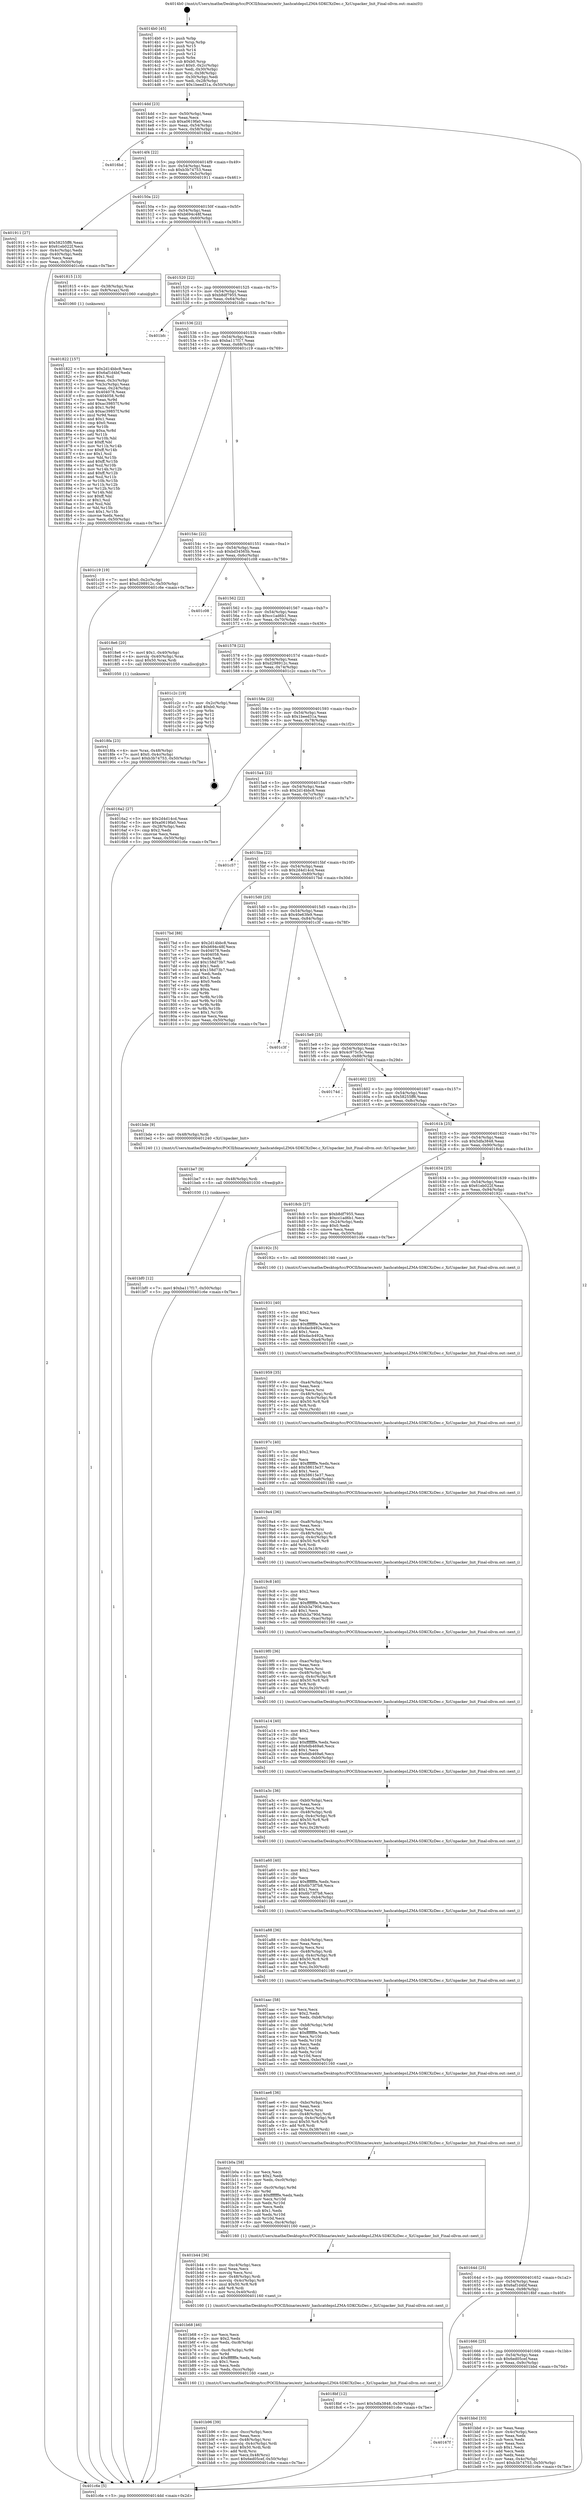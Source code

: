 digraph "0x4014b0" {
  label = "0x4014b0 (/mnt/c/Users/mathe/Desktop/tcc/POCII/binaries/extr_hashcatdepsLZMA-SDKCXzDec.c_XzUnpacker_Init_Final-ollvm.out::main(0))"
  labelloc = "t"
  node[shape=record]

  Entry [label="",width=0.3,height=0.3,shape=circle,fillcolor=black,style=filled]
  "0x4014dd" [label="{
     0x4014dd [23]\l
     | [instrs]\l
     &nbsp;&nbsp;0x4014dd \<+3\>: mov -0x50(%rbp),%eax\l
     &nbsp;&nbsp;0x4014e0 \<+2\>: mov %eax,%ecx\l
     &nbsp;&nbsp;0x4014e2 \<+6\>: sub $0xa0619fa0,%ecx\l
     &nbsp;&nbsp;0x4014e8 \<+3\>: mov %eax,-0x54(%rbp)\l
     &nbsp;&nbsp;0x4014eb \<+3\>: mov %ecx,-0x58(%rbp)\l
     &nbsp;&nbsp;0x4014ee \<+6\>: je 00000000004016bd \<main+0x20d\>\l
  }"]
  "0x4016bd" [label="{
     0x4016bd\l
  }", style=dashed]
  "0x4014f4" [label="{
     0x4014f4 [22]\l
     | [instrs]\l
     &nbsp;&nbsp;0x4014f4 \<+5\>: jmp 00000000004014f9 \<main+0x49\>\l
     &nbsp;&nbsp;0x4014f9 \<+3\>: mov -0x54(%rbp),%eax\l
     &nbsp;&nbsp;0x4014fc \<+5\>: sub $0xb3b74753,%eax\l
     &nbsp;&nbsp;0x401501 \<+3\>: mov %eax,-0x5c(%rbp)\l
     &nbsp;&nbsp;0x401504 \<+6\>: je 0000000000401911 \<main+0x461\>\l
  }"]
  Exit [label="",width=0.3,height=0.3,shape=circle,fillcolor=black,style=filled,peripheries=2]
  "0x401911" [label="{
     0x401911 [27]\l
     | [instrs]\l
     &nbsp;&nbsp;0x401911 \<+5\>: mov $0x58255ff6,%eax\l
     &nbsp;&nbsp;0x401916 \<+5\>: mov $0x61eb022f,%ecx\l
     &nbsp;&nbsp;0x40191b \<+3\>: mov -0x4c(%rbp),%edx\l
     &nbsp;&nbsp;0x40191e \<+3\>: cmp -0x40(%rbp),%edx\l
     &nbsp;&nbsp;0x401921 \<+3\>: cmovl %ecx,%eax\l
     &nbsp;&nbsp;0x401924 \<+3\>: mov %eax,-0x50(%rbp)\l
     &nbsp;&nbsp;0x401927 \<+5\>: jmp 0000000000401c6e \<main+0x7be\>\l
  }"]
  "0x40150a" [label="{
     0x40150a [22]\l
     | [instrs]\l
     &nbsp;&nbsp;0x40150a \<+5\>: jmp 000000000040150f \<main+0x5f\>\l
     &nbsp;&nbsp;0x40150f \<+3\>: mov -0x54(%rbp),%eax\l
     &nbsp;&nbsp;0x401512 \<+5\>: sub $0xb694c48f,%eax\l
     &nbsp;&nbsp;0x401517 \<+3\>: mov %eax,-0x60(%rbp)\l
     &nbsp;&nbsp;0x40151a \<+6\>: je 0000000000401815 \<main+0x365\>\l
  }"]
  "0x401bf0" [label="{
     0x401bf0 [12]\l
     | [instrs]\l
     &nbsp;&nbsp;0x401bf0 \<+7\>: movl $0xba117f17,-0x50(%rbp)\l
     &nbsp;&nbsp;0x401bf7 \<+5\>: jmp 0000000000401c6e \<main+0x7be\>\l
  }"]
  "0x401815" [label="{
     0x401815 [13]\l
     | [instrs]\l
     &nbsp;&nbsp;0x401815 \<+4\>: mov -0x38(%rbp),%rax\l
     &nbsp;&nbsp;0x401819 \<+4\>: mov 0x8(%rax),%rdi\l
     &nbsp;&nbsp;0x40181d \<+5\>: call 0000000000401060 \<atoi@plt\>\l
     | [calls]\l
     &nbsp;&nbsp;0x401060 \{1\} (unknown)\l
  }"]
  "0x401520" [label="{
     0x401520 [22]\l
     | [instrs]\l
     &nbsp;&nbsp;0x401520 \<+5\>: jmp 0000000000401525 \<main+0x75\>\l
     &nbsp;&nbsp;0x401525 \<+3\>: mov -0x54(%rbp),%eax\l
     &nbsp;&nbsp;0x401528 \<+5\>: sub $0xb8df7955,%eax\l
     &nbsp;&nbsp;0x40152d \<+3\>: mov %eax,-0x64(%rbp)\l
     &nbsp;&nbsp;0x401530 \<+6\>: je 0000000000401bfc \<main+0x74c\>\l
  }"]
  "0x401be7" [label="{
     0x401be7 [9]\l
     | [instrs]\l
     &nbsp;&nbsp;0x401be7 \<+4\>: mov -0x48(%rbp),%rdi\l
     &nbsp;&nbsp;0x401beb \<+5\>: call 0000000000401030 \<free@plt\>\l
     | [calls]\l
     &nbsp;&nbsp;0x401030 \{1\} (unknown)\l
  }"]
  "0x401bfc" [label="{
     0x401bfc\l
  }", style=dashed]
  "0x401536" [label="{
     0x401536 [22]\l
     | [instrs]\l
     &nbsp;&nbsp;0x401536 \<+5\>: jmp 000000000040153b \<main+0x8b\>\l
     &nbsp;&nbsp;0x40153b \<+3\>: mov -0x54(%rbp),%eax\l
     &nbsp;&nbsp;0x40153e \<+5\>: sub $0xba117f17,%eax\l
     &nbsp;&nbsp;0x401543 \<+3\>: mov %eax,-0x68(%rbp)\l
     &nbsp;&nbsp;0x401546 \<+6\>: je 0000000000401c19 \<main+0x769\>\l
  }"]
  "0x40167f" [label="{
     0x40167f\l
  }", style=dashed]
  "0x401c19" [label="{
     0x401c19 [19]\l
     | [instrs]\l
     &nbsp;&nbsp;0x401c19 \<+7\>: movl $0x0,-0x2c(%rbp)\l
     &nbsp;&nbsp;0x401c20 \<+7\>: movl $0xd298912c,-0x50(%rbp)\l
     &nbsp;&nbsp;0x401c27 \<+5\>: jmp 0000000000401c6e \<main+0x7be\>\l
  }"]
  "0x40154c" [label="{
     0x40154c [22]\l
     | [instrs]\l
     &nbsp;&nbsp;0x40154c \<+5\>: jmp 0000000000401551 \<main+0xa1\>\l
     &nbsp;&nbsp;0x401551 \<+3\>: mov -0x54(%rbp),%eax\l
     &nbsp;&nbsp;0x401554 \<+5\>: sub $0xbd34565b,%eax\l
     &nbsp;&nbsp;0x401559 \<+3\>: mov %eax,-0x6c(%rbp)\l
     &nbsp;&nbsp;0x40155c \<+6\>: je 0000000000401c08 \<main+0x758\>\l
  }"]
  "0x401bbd" [label="{
     0x401bbd [33]\l
     | [instrs]\l
     &nbsp;&nbsp;0x401bbd \<+2\>: xor %eax,%eax\l
     &nbsp;&nbsp;0x401bbf \<+3\>: mov -0x4c(%rbp),%ecx\l
     &nbsp;&nbsp;0x401bc2 \<+2\>: mov %eax,%edx\l
     &nbsp;&nbsp;0x401bc4 \<+2\>: sub %ecx,%edx\l
     &nbsp;&nbsp;0x401bc6 \<+2\>: mov %eax,%ecx\l
     &nbsp;&nbsp;0x401bc8 \<+3\>: sub $0x1,%ecx\l
     &nbsp;&nbsp;0x401bcb \<+2\>: add %ecx,%edx\l
     &nbsp;&nbsp;0x401bcd \<+2\>: sub %edx,%eax\l
     &nbsp;&nbsp;0x401bcf \<+3\>: mov %eax,-0x4c(%rbp)\l
     &nbsp;&nbsp;0x401bd2 \<+7\>: movl $0xb3b74753,-0x50(%rbp)\l
     &nbsp;&nbsp;0x401bd9 \<+5\>: jmp 0000000000401c6e \<main+0x7be\>\l
  }"]
  "0x401c08" [label="{
     0x401c08\l
  }", style=dashed]
  "0x401562" [label="{
     0x401562 [22]\l
     | [instrs]\l
     &nbsp;&nbsp;0x401562 \<+5\>: jmp 0000000000401567 \<main+0xb7\>\l
     &nbsp;&nbsp;0x401567 \<+3\>: mov -0x54(%rbp),%eax\l
     &nbsp;&nbsp;0x40156a \<+5\>: sub $0xcc1ad6b1,%eax\l
     &nbsp;&nbsp;0x40156f \<+3\>: mov %eax,-0x70(%rbp)\l
     &nbsp;&nbsp;0x401572 \<+6\>: je 00000000004018e6 \<main+0x436\>\l
  }"]
  "0x401b96" [label="{
     0x401b96 [39]\l
     | [instrs]\l
     &nbsp;&nbsp;0x401b96 \<+6\>: mov -0xcc(%rbp),%ecx\l
     &nbsp;&nbsp;0x401b9c \<+3\>: imul %eax,%ecx\l
     &nbsp;&nbsp;0x401b9f \<+4\>: mov -0x48(%rbp),%rsi\l
     &nbsp;&nbsp;0x401ba3 \<+4\>: movslq -0x4c(%rbp),%rdi\l
     &nbsp;&nbsp;0x401ba7 \<+4\>: imul $0x50,%rdi,%rdi\l
     &nbsp;&nbsp;0x401bab \<+3\>: add %rdi,%rsi\l
     &nbsp;&nbsp;0x401bae \<+3\>: mov %ecx,0x48(%rsi)\l
     &nbsp;&nbsp;0x401bb1 \<+7\>: movl $0x6ed05cef,-0x50(%rbp)\l
     &nbsp;&nbsp;0x401bb8 \<+5\>: jmp 0000000000401c6e \<main+0x7be\>\l
  }"]
  "0x4018e6" [label="{
     0x4018e6 [20]\l
     | [instrs]\l
     &nbsp;&nbsp;0x4018e6 \<+7\>: movl $0x1,-0x40(%rbp)\l
     &nbsp;&nbsp;0x4018ed \<+4\>: movslq -0x40(%rbp),%rax\l
     &nbsp;&nbsp;0x4018f1 \<+4\>: imul $0x50,%rax,%rdi\l
     &nbsp;&nbsp;0x4018f5 \<+5\>: call 0000000000401050 \<malloc@plt\>\l
     | [calls]\l
     &nbsp;&nbsp;0x401050 \{1\} (unknown)\l
  }"]
  "0x401578" [label="{
     0x401578 [22]\l
     | [instrs]\l
     &nbsp;&nbsp;0x401578 \<+5\>: jmp 000000000040157d \<main+0xcd\>\l
     &nbsp;&nbsp;0x40157d \<+3\>: mov -0x54(%rbp),%eax\l
     &nbsp;&nbsp;0x401580 \<+5\>: sub $0xd298912c,%eax\l
     &nbsp;&nbsp;0x401585 \<+3\>: mov %eax,-0x74(%rbp)\l
     &nbsp;&nbsp;0x401588 \<+6\>: je 0000000000401c2c \<main+0x77c\>\l
  }"]
  "0x401b68" [label="{
     0x401b68 [46]\l
     | [instrs]\l
     &nbsp;&nbsp;0x401b68 \<+2\>: xor %ecx,%ecx\l
     &nbsp;&nbsp;0x401b6a \<+5\>: mov $0x2,%edx\l
     &nbsp;&nbsp;0x401b6f \<+6\>: mov %edx,-0xc8(%rbp)\l
     &nbsp;&nbsp;0x401b75 \<+1\>: cltd\l
     &nbsp;&nbsp;0x401b76 \<+7\>: mov -0xc8(%rbp),%r9d\l
     &nbsp;&nbsp;0x401b7d \<+3\>: idiv %r9d\l
     &nbsp;&nbsp;0x401b80 \<+6\>: imul $0xfffffffe,%edx,%edx\l
     &nbsp;&nbsp;0x401b86 \<+3\>: sub $0x1,%ecx\l
     &nbsp;&nbsp;0x401b89 \<+2\>: sub %ecx,%edx\l
     &nbsp;&nbsp;0x401b8b \<+6\>: mov %edx,-0xcc(%rbp)\l
     &nbsp;&nbsp;0x401b91 \<+5\>: call 0000000000401160 \<next_i\>\l
     | [calls]\l
     &nbsp;&nbsp;0x401160 \{1\} (/mnt/c/Users/mathe/Desktop/tcc/POCII/binaries/extr_hashcatdepsLZMA-SDKCXzDec.c_XzUnpacker_Init_Final-ollvm.out::next_i)\l
  }"]
  "0x401c2c" [label="{
     0x401c2c [19]\l
     | [instrs]\l
     &nbsp;&nbsp;0x401c2c \<+3\>: mov -0x2c(%rbp),%eax\l
     &nbsp;&nbsp;0x401c2f \<+7\>: add $0xb0,%rsp\l
     &nbsp;&nbsp;0x401c36 \<+1\>: pop %rbx\l
     &nbsp;&nbsp;0x401c37 \<+2\>: pop %r12\l
     &nbsp;&nbsp;0x401c39 \<+2\>: pop %r14\l
     &nbsp;&nbsp;0x401c3b \<+2\>: pop %r15\l
     &nbsp;&nbsp;0x401c3d \<+1\>: pop %rbp\l
     &nbsp;&nbsp;0x401c3e \<+1\>: ret\l
  }"]
  "0x40158e" [label="{
     0x40158e [22]\l
     | [instrs]\l
     &nbsp;&nbsp;0x40158e \<+5\>: jmp 0000000000401593 \<main+0xe3\>\l
     &nbsp;&nbsp;0x401593 \<+3\>: mov -0x54(%rbp),%eax\l
     &nbsp;&nbsp;0x401596 \<+5\>: sub $0x1beed31a,%eax\l
     &nbsp;&nbsp;0x40159b \<+3\>: mov %eax,-0x78(%rbp)\l
     &nbsp;&nbsp;0x40159e \<+6\>: je 00000000004016a2 \<main+0x1f2\>\l
  }"]
  "0x401b44" [label="{
     0x401b44 [36]\l
     | [instrs]\l
     &nbsp;&nbsp;0x401b44 \<+6\>: mov -0xc4(%rbp),%ecx\l
     &nbsp;&nbsp;0x401b4a \<+3\>: imul %eax,%ecx\l
     &nbsp;&nbsp;0x401b4d \<+3\>: movslq %ecx,%rsi\l
     &nbsp;&nbsp;0x401b50 \<+4\>: mov -0x48(%rbp),%rdi\l
     &nbsp;&nbsp;0x401b54 \<+4\>: movslq -0x4c(%rbp),%r8\l
     &nbsp;&nbsp;0x401b58 \<+4\>: imul $0x50,%r8,%r8\l
     &nbsp;&nbsp;0x401b5c \<+3\>: add %r8,%rdi\l
     &nbsp;&nbsp;0x401b5f \<+4\>: mov %rsi,0x40(%rdi)\l
     &nbsp;&nbsp;0x401b63 \<+5\>: call 0000000000401160 \<next_i\>\l
     | [calls]\l
     &nbsp;&nbsp;0x401160 \{1\} (/mnt/c/Users/mathe/Desktop/tcc/POCII/binaries/extr_hashcatdepsLZMA-SDKCXzDec.c_XzUnpacker_Init_Final-ollvm.out::next_i)\l
  }"]
  "0x4016a2" [label="{
     0x4016a2 [27]\l
     | [instrs]\l
     &nbsp;&nbsp;0x4016a2 \<+5\>: mov $0x2d4d14cd,%eax\l
     &nbsp;&nbsp;0x4016a7 \<+5\>: mov $0xa0619fa0,%ecx\l
     &nbsp;&nbsp;0x4016ac \<+3\>: mov -0x28(%rbp),%edx\l
     &nbsp;&nbsp;0x4016af \<+3\>: cmp $0x2,%edx\l
     &nbsp;&nbsp;0x4016b2 \<+3\>: cmovne %ecx,%eax\l
     &nbsp;&nbsp;0x4016b5 \<+3\>: mov %eax,-0x50(%rbp)\l
     &nbsp;&nbsp;0x4016b8 \<+5\>: jmp 0000000000401c6e \<main+0x7be\>\l
  }"]
  "0x4015a4" [label="{
     0x4015a4 [22]\l
     | [instrs]\l
     &nbsp;&nbsp;0x4015a4 \<+5\>: jmp 00000000004015a9 \<main+0xf9\>\l
     &nbsp;&nbsp;0x4015a9 \<+3\>: mov -0x54(%rbp),%eax\l
     &nbsp;&nbsp;0x4015ac \<+5\>: sub $0x2d14bbc8,%eax\l
     &nbsp;&nbsp;0x4015b1 \<+3\>: mov %eax,-0x7c(%rbp)\l
     &nbsp;&nbsp;0x4015b4 \<+6\>: je 0000000000401c57 \<main+0x7a7\>\l
  }"]
  "0x401c6e" [label="{
     0x401c6e [5]\l
     | [instrs]\l
     &nbsp;&nbsp;0x401c6e \<+5\>: jmp 00000000004014dd \<main+0x2d\>\l
  }"]
  "0x4014b0" [label="{
     0x4014b0 [45]\l
     | [instrs]\l
     &nbsp;&nbsp;0x4014b0 \<+1\>: push %rbp\l
     &nbsp;&nbsp;0x4014b1 \<+3\>: mov %rsp,%rbp\l
     &nbsp;&nbsp;0x4014b4 \<+2\>: push %r15\l
     &nbsp;&nbsp;0x4014b6 \<+2\>: push %r14\l
     &nbsp;&nbsp;0x4014b8 \<+2\>: push %r12\l
     &nbsp;&nbsp;0x4014ba \<+1\>: push %rbx\l
     &nbsp;&nbsp;0x4014bb \<+7\>: sub $0xb0,%rsp\l
     &nbsp;&nbsp;0x4014c2 \<+7\>: movl $0x0,-0x2c(%rbp)\l
     &nbsp;&nbsp;0x4014c9 \<+3\>: mov %edi,-0x30(%rbp)\l
     &nbsp;&nbsp;0x4014cc \<+4\>: mov %rsi,-0x38(%rbp)\l
     &nbsp;&nbsp;0x4014d0 \<+3\>: mov -0x30(%rbp),%edi\l
     &nbsp;&nbsp;0x4014d3 \<+3\>: mov %edi,-0x28(%rbp)\l
     &nbsp;&nbsp;0x4014d6 \<+7\>: movl $0x1beed31a,-0x50(%rbp)\l
  }"]
  "0x401b0a" [label="{
     0x401b0a [58]\l
     | [instrs]\l
     &nbsp;&nbsp;0x401b0a \<+2\>: xor %ecx,%ecx\l
     &nbsp;&nbsp;0x401b0c \<+5\>: mov $0x2,%edx\l
     &nbsp;&nbsp;0x401b11 \<+6\>: mov %edx,-0xc0(%rbp)\l
     &nbsp;&nbsp;0x401b17 \<+1\>: cltd\l
     &nbsp;&nbsp;0x401b18 \<+7\>: mov -0xc0(%rbp),%r9d\l
     &nbsp;&nbsp;0x401b1f \<+3\>: idiv %r9d\l
     &nbsp;&nbsp;0x401b22 \<+6\>: imul $0xfffffffe,%edx,%edx\l
     &nbsp;&nbsp;0x401b28 \<+3\>: mov %ecx,%r10d\l
     &nbsp;&nbsp;0x401b2b \<+3\>: sub %edx,%r10d\l
     &nbsp;&nbsp;0x401b2e \<+2\>: mov %ecx,%edx\l
     &nbsp;&nbsp;0x401b30 \<+3\>: sub $0x1,%edx\l
     &nbsp;&nbsp;0x401b33 \<+3\>: add %edx,%r10d\l
     &nbsp;&nbsp;0x401b36 \<+3\>: sub %r10d,%ecx\l
     &nbsp;&nbsp;0x401b39 \<+6\>: mov %ecx,-0xc4(%rbp)\l
     &nbsp;&nbsp;0x401b3f \<+5\>: call 0000000000401160 \<next_i\>\l
     | [calls]\l
     &nbsp;&nbsp;0x401160 \{1\} (/mnt/c/Users/mathe/Desktop/tcc/POCII/binaries/extr_hashcatdepsLZMA-SDKCXzDec.c_XzUnpacker_Init_Final-ollvm.out::next_i)\l
  }"]
  "0x401c57" [label="{
     0x401c57\l
  }", style=dashed]
  "0x4015ba" [label="{
     0x4015ba [22]\l
     | [instrs]\l
     &nbsp;&nbsp;0x4015ba \<+5\>: jmp 00000000004015bf \<main+0x10f\>\l
     &nbsp;&nbsp;0x4015bf \<+3\>: mov -0x54(%rbp),%eax\l
     &nbsp;&nbsp;0x4015c2 \<+5\>: sub $0x2d4d14cd,%eax\l
     &nbsp;&nbsp;0x4015c7 \<+3\>: mov %eax,-0x80(%rbp)\l
     &nbsp;&nbsp;0x4015ca \<+6\>: je 00000000004017bd \<main+0x30d\>\l
  }"]
  "0x401ae6" [label="{
     0x401ae6 [36]\l
     | [instrs]\l
     &nbsp;&nbsp;0x401ae6 \<+6\>: mov -0xbc(%rbp),%ecx\l
     &nbsp;&nbsp;0x401aec \<+3\>: imul %eax,%ecx\l
     &nbsp;&nbsp;0x401aef \<+3\>: movslq %ecx,%rsi\l
     &nbsp;&nbsp;0x401af2 \<+4\>: mov -0x48(%rbp),%rdi\l
     &nbsp;&nbsp;0x401af6 \<+4\>: movslq -0x4c(%rbp),%r8\l
     &nbsp;&nbsp;0x401afa \<+4\>: imul $0x50,%r8,%r8\l
     &nbsp;&nbsp;0x401afe \<+3\>: add %r8,%rdi\l
     &nbsp;&nbsp;0x401b01 \<+4\>: mov %rsi,0x38(%rdi)\l
     &nbsp;&nbsp;0x401b05 \<+5\>: call 0000000000401160 \<next_i\>\l
     | [calls]\l
     &nbsp;&nbsp;0x401160 \{1\} (/mnt/c/Users/mathe/Desktop/tcc/POCII/binaries/extr_hashcatdepsLZMA-SDKCXzDec.c_XzUnpacker_Init_Final-ollvm.out::next_i)\l
  }"]
  "0x4017bd" [label="{
     0x4017bd [88]\l
     | [instrs]\l
     &nbsp;&nbsp;0x4017bd \<+5\>: mov $0x2d14bbc8,%eax\l
     &nbsp;&nbsp;0x4017c2 \<+5\>: mov $0xb694c48f,%ecx\l
     &nbsp;&nbsp;0x4017c7 \<+7\>: mov 0x404078,%edx\l
     &nbsp;&nbsp;0x4017ce \<+7\>: mov 0x404058,%esi\l
     &nbsp;&nbsp;0x4017d5 \<+2\>: mov %edx,%edi\l
     &nbsp;&nbsp;0x4017d7 \<+6\>: add $0x158d73b7,%edi\l
     &nbsp;&nbsp;0x4017dd \<+3\>: sub $0x1,%edi\l
     &nbsp;&nbsp;0x4017e0 \<+6\>: sub $0x158d73b7,%edi\l
     &nbsp;&nbsp;0x4017e6 \<+3\>: imul %edi,%edx\l
     &nbsp;&nbsp;0x4017e9 \<+3\>: and $0x1,%edx\l
     &nbsp;&nbsp;0x4017ec \<+3\>: cmp $0x0,%edx\l
     &nbsp;&nbsp;0x4017ef \<+4\>: sete %r8b\l
     &nbsp;&nbsp;0x4017f3 \<+3\>: cmp $0xa,%esi\l
     &nbsp;&nbsp;0x4017f6 \<+4\>: setl %r9b\l
     &nbsp;&nbsp;0x4017fa \<+3\>: mov %r8b,%r10b\l
     &nbsp;&nbsp;0x4017fd \<+3\>: and %r9b,%r10b\l
     &nbsp;&nbsp;0x401800 \<+3\>: xor %r9b,%r8b\l
     &nbsp;&nbsp;0x401803 \<+3\>: or %r8b,%r10b\l
     &nbsp;&nbsp;0x401806 \<+4\>: test $0x1,%r10b\l
     &nbsp;&nbsp;0x40180a \<+3\>: cmovne %ecx,%eax\l
     &nbsp;&nbsp;0x40180d \<+3\>: mov %eax,-0x50(%rbp)\l
     &nbsp;&nbsp;0x401810 \<+5\>: jmp 0000000000401c6e \<main+0x7be\>\l
  }"]
  "0x4015d0" [label="{
     0x4015d0 [25]\l
     | [instrs]\l
     &nbsp;&nbsp;0x4015d0 \<+5\>: jmp 00000000004015d5 \<main+0x125\>\l
     &nbsp;&nbsp;0x4015d5 \<+3\>: mov -0x54(%rbp),%eax\l
     &nbsp;&nbsp;0x4015d8 \<+5\>: sub $0x40e63fe9,%eax\l
     &nbsp;&nbsp;0x4015dd \<+6\>: mov %eax,-0x84(%rbp)\l
     &nbsp;&nbsp;0x4015e3 \<+6\>: je 0000000000401c3f \<main+0x78f\>\l
  }"]
  "0x401822" [label="{
     0x401822 [157]\l
     | [instrs]\l
     &nbsp;&nbsp;0x401822 \<+5\>: mov $0x2d14bbc8,%ecx\l
     &nbsp;&nbsp;0x401827 \<+5\>: mov $0x6af1d4bf,%edx\l
     &nbsp;&nbsp;0x40182c \<+3\>: mov $0x1,%sil\l
     &nbsp;&nbsp;0x40182f \<+3\>: mov %eax,-0x3c(%rbp)\l
     &nbsp;&nbsp;0x401832 \<+3\>: mov -0x3c(%rbp),%eax\l
     &nbsp;&nbsp;0x401835 \<+3\>: mov %eax,-0x24(%rbp)\l
     &nbsp;&nbsp;0x401838 \<+7\>: mov 0x404078,%eax\l
     &nbsp;&nbsp;0x40183f \<+8\>: mov 0x404058,%r8d\l
     &nbsp;&nbsp;0x401847 \<+3\>: mov %eax,%r9d\l
     &nbsp;&nbsp;0x40184a \<+7\>: add $0xac39857f,%r9d\l
     &nbsp;&nbsp;0x401851 \<+4\>: sub $0x1,%r9d\l
     &nbsp;&nbsp;0x401855 \<+7\>: sub $0xac39857f,%r9d\l
     &nbsp;&nbsp;0x40185c \<+4\>: imul %r9d,%eax\l
     &nbsp;&nbsp;0x401860 \<+3\>: and $0x1,%eax\l
     &nbsp;&nbsp;0x401863 \<+3\>: cmp $0x0,%eax\l
     &nbsp;&nbsp;0x401866 \<+4\>: sete %r10b\l
     &nbsp;&nbsp;0x40186a \<+4\>: cmp $0xa,%r8d\l
     &nbsp;&nbsp;0x40186e \<+4\>: setl %r11b\l
     &nbsp;&nbsp;0x401872 \<+3\>: mov %r10b,%bl\l
     &nbsp;&nbsp;0x401875 \<+3\>: xor $0xff,%bl\l
     &nbsp;&nbsp;0x401878 \<+3\>: mov %r11b,%r14b\l
     &nbsp;&nbsp;0x40187b \<+4\>: xor $0xff,%r14b\l
     &nbsp;&nbsp;0x40187f \<+4\>: xor $0x1,%sil\l
     &nbsp;&nbsp;0x401883 \<+3\>: mov %bl,%r15b\l
     &nbsp;&nbsp;0x401886 \<+4\>: and $0xff,%r15b\l
     &nbsp;&nbsp;0x40188a \<+3\>: and %sil,%r10b\l
     &nbsp;&nbsp;0x40188d \<+3\>: mov %r14b,%r12b\l
     &nbsp;&nbsp;0x401890 \<+4\>: and $0xff,%r12b\l
     &nbsp;&nbsp;0x401894 \<+3\>: and %sil,%r11b\l
     &nbsp;&nbsp;0x401897 \<+3\>: or %r10b,%r15b\l
     &nbsp;&nbsp;0x40189a \<+3\>: or %r11b,%r12b\l
     &nbsp;&nbsp;0x40189d \<+3\>: xor %r12b,%r15b\l
     &nbsp;&nbsp;0x4018a0 \<+3\>: or %r14b,%bl\l
     &nbsp;&nbsp;0x4018a3 \<+3\>: xor $0xff,%bl\l
     &nbsp;&nbsp;0x4018a6 \<+4\>: or $0x1,%sil\l
     &nbsp;&nbsp;0x4018aa \<+3\>: and %sil,%bl\l
     &nbsp;&nbsp;0x4018ad \<+3\>: or %bl,%r15b\l
     &nbsp;&nbsp;0x4018b0 \<+4\>: test $0x1,%r15b\l
     &nbsp;&nbsp;0x4018b4 \<+3\>: cmovne %edx,%ecx\l
     &nbsp;&nbsp;0x4018b7 \<+3\>: mov %ecx,-0x50(%rbp)\l
     &nbsp;&nbsp;0x4018ba \<+5\>: jmp 0000000000401c6e \<main+0x7be\>\l
  }"]
  "0x401aac" [label="{
     0x401aac [58]\l
     | [instrs]\l
     &nbsp;&nbsp;0x401aac \<+2\>: xor %ecx,%ecx\l
     &nbsp;&nbsp;0x401aae \<+5\>: mov $0x2,%edx\l
     &nbsp;&nbsp;0x401ab3 \<+6\>: mov %edx,-0xb8(%rbp)\l
     &nbsp;&nbsp;0x401ab9 \<+1\>: cltd\l
     &nbsp;&nbsp;0x401aba \<+7\>: mov -0xb8(%rbp),%r9d\l
     &nbsp;&nbsp;0x401ac1 \<+3\>: idiv %r9d\l
     &nbsp;&nbsp;0x401ac4 \<+6\>: imul $0xfffffffe,%edx,%edx\l
     &nbsp;&nbsp;0x401aca \<+3\>: mov %ecx,%r10d\l
     &nbsp;&nbsp;0x401acd \<+3\>: sub %edx,%r10d\l
     &nbsp;&nbsp;0x401ad0 \<+2\>: mov %ecx,%edx\l
     &nbsp;&nbsp;0x401ad2 \<+3\>: sub $0x1,%edx\l
     &nbsp;&nbsp;0x401ad5 \<+3\>: add %edx,%r10d\l
     &nbsp;&nbsp;0x401ad8 \<+3\>: sub %r10d,%ecx\l
     &nbsp;&nbsp;0x401adb \<+6\>: mov %ecx,-0xbc(%rbp)\l
     &nbsp;&nbsp;0x401ae1 \<+5\>: call 0000000000401160 \<next_i\>\l
     | [calls]\l
     &nbsp;&nbsp;0x401160 \{1\} (/mnt/c/Users/mathe/Desktop/tcc/POCII/binaries/extr_hashcatdepsLZMA-SDKCXzDec.c_XzUnpacker_Init_Final-ollvm.out::next_i)\l
  }"]
  "0x401c3f" [label="{
     0x401c3f\l
  }", style=dashed]
  "0x4015e9" [label="{
     0x4015e9 [25]\l
     | [instrs]\l
     &nbsp;&nbsp;0x4015e9 \<+5\>: jmp 00000000004015ee \<main+0x13e\>\l
     &nbsp;&nbsp;0x4015ee \<+3\>: mov -0x54(%rbp),%eax\l
     &nbsp;&nbsp;0x4015f1 \<+5\>: sub $0x4c975c5c,%eax\l
     &nbsp;&nbsp;0x4015f6 \<+6\>: mov %eax,-0x88(%rbp)\l
     &nbsp;&nbsp;0x4015fc \<+6\>: je 000000000040174d \<main+0x29d\>\l
  }"]
  "0x401a88" [label="{
     0x401a88 [36]\l
     | [instrs]\l
     &nbsp;&nbsp;0x401a88 \<+6\>: mov -0xb4(%rbp),%ecx\l
     &nbsp;&nbsp;0x401a8e \<+3\>: imul %eax,%ecx\l
     &nbsp;&nbsp;0x401a91 \<+3\>: movslq %ecx,%rsi\l
     &nbsp;&nbsp;0x401a94 \<+4\>: mov -0x48(%rbp),%rdi\l
     &nbsp;&nbsp;0x401a98 \<+4\>: movslq -0x4c(%rbp),%r8\l
     &nbsp;&nbsp;0x401a9c \<+4\>: imul $0x50,%r8,%r8\l
     &nbsp;&nbsp;0x401aa0 \<+3\>: add %r8,%rdi\l
     &nbsp;&nbsp;0x401aa3 \<+4\>: mov %rsi,0x30(%rdi)\l
     &nbsp;&nbsp;0x401aa7 \<+5\>: call 0000000000401160 \<next_i\>\l
     | [calls]\l
     &nbsp;&nbsp;0x401160 \{1\} (/mnt/c/Users/mathe/Desktop/tcc/POCII/binaries/extr_hashcatdepsLZMA-SDKCXzDec.c_XzUnpacker_Init_Final-ollvm.out::next_i)\l
  }"]
  "0x40174d" [label="{
     0x40174d\l
  }", style=dashed]
  "0x401602" [label="{
     0x401602 [25]\l
     | [instrs]\l
     &nbsp;&nbsp;0x401602 \<+5\>: jmp 0000000000401607 \<main+0x157\>\l
     &nbsp;&nbsp;0x401607 \<+3\>: mov -0x54(%rbp),%eax\l
     &nbsp;&nbsp;0x40160a \<+5\>: sub $0x58255ff6,%eax\l
     &nbsp;&nbsp;0x40160f \<+6\>: mov %eax,-0x8c(%rbp)\l
     &nbsp;&nbsp;0x401615 \<+6\>: je 0000000000401bde \<main+0x72e\>\l
  }"]
  "0x401a60" [label="{
     0x401a60 [40]\l
     | [instrs]\l
     &nbsp;&nbsp;0x401a60 \<+5\>: mov $0x2,%ecx\l
     &nbsp;&nbsp;0x401a65 \<+1\>: cltd\l
     &nbsp;&nbsp;0x401a66 \<+2\>: idiv %ecx\l
     &nbsp;&nbsp;0x401a68 \<+6\>: imul $0xfffffffe,%edx,%ecx\l
     &nbsp;&nbsp;0x401a6e \<+6\>: add $0x6b73f7b8,%ecx\l
     &nbsp;&nbsp;0x401a74 \<+3\>: add $0x1,%ecx\l
     &nbsp;&nbsp;0x401a77 \<+6\>: sub $0x6b73f7b8,%ecx\l
     &nbsp;&nbsp;0x401a7d \<+6\>: mov %ecx,-0xb4(%rbp)\l
     &nbsp;&nbsp;0x401a83 \<+5\>: call 0000000000401160 \<next_i\>\l
     | [calls]\l
     &nbsp;&nbsp;0x401160 \{1\} (/mnt/c/Users/mathe/Desktop/tcc/POCII/binaries/extr_hashcatdepsLZMA-SDKCXzDec.c_XzUnpacker_Init_Final-ollvm.out::next_i)\l
  }"]
  "0x401bde" [label="{
     0x401bde [9]\l
     | [instrs]\l
     &nbsp;&nbsp;0x401bde \<+4\>: mov -0x48(%rbp),%rdi\l
     &nbsp;&nbsp;0x401be2 \<+5\>: call 0000000000401240 \<XzUnpacker_Init\>\l
     | [calls]\l
     &nbsp;&nbsp;0x401240 \{1\} (/mnt/c/Users/mathe/Desktop/tcc/POCII/binaries/extr_hashcatdepsLZMA-SDKCXzDec.c_XzUnpacker_Init_Final-ollvm.out::XzUnpacker_Init)\l
  }"]
  "0x40161b" [label="{
     0x40161b [25]\l
     | [instrs]\l
     &nbsp;&nbsp;0x40161b \<+5\>: jmp 0000000000401620 \<main+0x170\>\l
     &nbsp;&nbsp;0x401620 \<+3\>: mov -0x54(%rbp),%eax\l
     &nbsp;&nbsp;0x401623 \<+5\>: sub $0x5dfa3848,%eax\l
     &nbsp;&nbsp;0x401628 \<+6\>: mov %eax,-0x90(%rbp)\l
     &nbsp;&nbsp;0x40162e \<+6\>: je 00000000004018cb \<main+0x41b\>\l
  }"]
  "0x401a3c" [label="{
     0x401a3c [36]\l
     | [instrs]\l
     &nbsp;&nbsp;0x401a3c \<+6\>: mov -0xb0(%rbp),%ecx\l
     &nbsp;&nbsp;0x401a42 \<+3\>: imul %eax,%ecx\l
     &nbsp;&nbsp;0x401a45 \<+3\>: movslq %ecx,%rsi\l
     &nbsp;&nbsp;0x401a48 \<+4\>: mov -0x48(%rbp),%rdi\l
     &nbsp;&nbsp;0x401a4c \<+4\>: movslq -0x4c(%rbp),%r8\l
     &nbsp;&nbsp;0x401a50 \<+4\>: imul $0x50,%r8,%r8\l
     &nbsp;&nbsp;0x401a54 \<+3\>: add %r8,%rdi\l
     &nbsp;&nbsp;0x401a57 \<+4\>: mov %rsi,0x28(%rdi)\l
     &nbsp;&nbsp;0x401a5b \<+5\>: call 0000000000401160 \<next_i\>\l
     | [calls]\l
     &nbsp;&nbsp;0x401160 \{1\} (/mnt/c/Users/mathe/Desktop/tcc/POCII/binaries/extr_hashcatdepsLZMA-SDKCXzDec.c_XzUnpacker_Init_Final-ollvm.out::next_i)\l
  }"]
  "0x4018cb" [label="{
     0x4018cb [27]\l
     | [instrs]\l
     &nbsp;&nbsp;0x4018cb \<+5\>: mov $0xb8df7955,%eax\l
     &nbsp;&nbsp;0x4018d0 \<+5\>: mov $0xcc1ad6b1,%ecx\l
     &nbsp;&nbsp;0x4018d5 \<+3\>: mov -0x24(%rbp),%edx\l
     &nbsp;&nbsp;0x4018d8 \<+3\>: cmp $0x0,%edx\l
     &nbsp;&nbsp;0x4018db \<+3\>: cmove %ecx,%eax\l
     &nbsp;&nbsp;0x4018de \<+3\>: mov %eax,-0x50(%rbp)\l
     &nbsp;&nbsp;0x4018e1 \<+5\>: jmp 0000000000401c6e \<main+0x7be\>\l
  }"]
  "0x401634" [label="{
     0x401634 [25]\l
     | [instrs]\l
     &nbsp;&nbsp;0x401634 \<+5\>: jmp 0000000000401639 \<main+0x189\>\l
     &nbsp;&nbsp;0x401639 \<+3\>: mov -0x54(%rbp),%eax\l
     &nbsp;&nbsp;0x40163c \<+5\>: sub $0x61eb022f,%eax\l
     &nbsp;&nbsp;0x401641 \<+6\>: mov %eax,-0x94(%rbp)\l
     &nbsp;&nbsp;0x401647 \<+6\>: je 000000000040192c \<main+0x47c\>\l
  }"]
  "0x401a14" [label="{
     0x401a14 [40]\l
     | [instrs]\l
     &nbsp;&nbsp;0x401a14 \<+5\>: mov $0x2,%ecx\l
     &nbsp;&nbsp;0x401a19 \<+1\>: cltd\l
     &nbsp;&nbsp;0x401a1a \<+2\>: idiv %ecx\l
     &nbsp;&nbsp;0x401a1c \<+6\>: imul $0xfffffffe,%edx,%ecx\l
     &nbsp;&nbsp;0x401a22 \<+6\>: add $0x6db469a6,%ecx\l
     &nbsp;&nbsp;0x401a28 \<+3\>: add $0x1,%ecx\l
     &nbsp;&nbsp;0x401a2b \<+6\>: sub $0x6db469a6,%ecx\l
     &nbsp;&nbsp;0x401a31 \<+6\>: mov %ecx,-0xb0(%rbp)\l
     &nbsp;&nbsp;0x401a37 \<+5\>: call 0000000000401160 \<next_i\>\l
     | [calls]\l
     &nbsp;&nbsp;0x401160 \{1\} (/mnt/c/Users/mathe/Desktop/tcc/POCII/binaries/extr_hashcatdepsLZMA-SDKCXzDec.c_XzUnpacker_Init_Final-ollvm.out::next_i)\l
  }"]
  "0x40192c" [label="{
     0x40192c [5]\l
     | [instrs]\l
     &nbsp;&nbsp;0x40192c \<+5\>: call 0000000000401160 \<next_i\>\l
     | [calls]\l
     &nbsp;&nbsp;0x401160 \{1\} (/mnt/c/Users/mathe/Desktop/tcc/POCII/binaries/extr_hashcatdepsLZMA-SDKCXzDec.c_XzUnpacker_Init_Final-ollvm.out::next_i)\l
  }"]
  "0x40164d" [label="{
     0x40164d [25]\l
     | [instrs]\l
     &nbsp;&nbsp;0x40164d \<+5\>: jmp 0000000000401652 \<main+0x1a2\>\l
     &nbsp;&nbsp;0x401652 \<+3\>: mov -0x54(%rbp),%eax\l
     &nbsp;&nbsp;0x401655 \<+5\>: sub $0x6af1d4bf,%eax\l
     &nbsp;&nbsp;0x40165a \<+6\>: mov %eax,-0x98(%rbp)\l
     &nbsp;&nbsp;0x401660 \<+6\>: je 00000000004018bf \<main+0x40f\>\l
  }"]
  "0x4019f0" [label="{
     0x4019f0 [36]\l
     | [instrs]\l
     &nbsp;&nbsp;0x4019f0 \<+6\>: mov -0xac(%rbp),%ecx\l
     &nbsp;&nbsp;0x4019f6 \<+3\>: imul %eax,%ecx\l
     &nbsp;&nbsp;0x4019f9 \<+3\>: movslq %ecx,%rsi\l
     &nbsp;&nbsp;0x4019fc \<+4\>: mov -0x48(%rbp),%rdi\l
     &nbsp;&nbsp;0x401a00 \<+4\>: movslq -0x4c(%rbp),%r8\l
     &nbsp;&nbsp;0x401a04 \<+4\>: imul $0x50,%r8,%r8\l
     &nbsp;&nbsp;0x401a08 \<+3\>: add %r8,%rdi\l
     &nbsp;&nbsp;0x401a0b \<+4\>: mov %rsi,0x20(%rdi)\l
     &nbsp;&nbsp;0x401a0f \<+5\>: call 0000000000401160 \<next_i\>\l
     | [calls]\l
     &nbsp;&nbsp;0x401160 \{1\} (/mnt/c/Users/mathe/Desktop/tcc/POCII/binaries/extr_hashcatdepsLZMA-SDKCXzDec.c_XzUnpacker_Init_Final-ollvm.out::next_i)\l
  }"]
  "0x4018bf" [label="{
     0x4018bf [12]\l
     | [instrs]\l
     &nbsp;&nbsp;0x4018bf \<+7\>: movl $0x5dfa3848,-0x50(%rbp)\l
     &nbsp;&nbsp;0x4018c6 \<+5\>: jmp 0000000000401c6e \<main+0x7be\>\l
  }"]
  "0x401666" [label="{
     0x401666 [25]\l
     | [instrs]\l
     &nbsp;&nbsp;0x401666 \<+5\>: jmp 000000000040166b \<main+0x1bb\>\l
     &nbsp;&nbsp;0x40166b \<+3\>: mov -0x54(%rbp),%eax\l
     &nbsp;&nbsp;0x40166e \<+5\>: sub $0x6ed05cef,%eax\l
     &nbsp;&nbsp;0x401673 \<+6\>: mov %eax,-0x9c(%rbp)\l
     &nbsp;&nbsp;0x401679 \<+6\>: je 0000000000401bbd \<main+0x70d\>\l
  }"]
  "0x4018fa" [label="{
     0x4018fa [23]\l
     | [instrs]\l
     &nbsp;&nbsp;0x4018fa \<+4\>: mov %rax,-0x48(%rbp)\l
     &nbsp;&nbsp;0x4018fe \<+7\>: movl $0x0,-0x4c(%rbp)\l
     &nbsp;&nbsp;0x401905 \<+7\>: movl $0xb3b74753,-0x50(%rbp)\l
     &nbsp;&nbsp;0x40190c \<+5\>: jmp 0000000000401c6e \<main+0x7be\>\l
  }"]
  "0x401931" [label="{
     0x401931 [40]\l
     | [instrs]\l
     &nbsp;&nbsp;0x401931 \<+5\>: mov $0x2,%ecx\l
     &nbsp;&nbsp;0x401936 \<+1\>: cltd\l
     &nbsp;&nbsp;0x401937 \<+2\>: idiv %ecx\l
     &nbsp;&nbsp;0x401939 \<+6\>: imul $0xfffffffe,%edx,%ecx\l
     &nbsp;&nbsp;0x40193f \<+6\>: sub $0xdacb492a,%ecx\l
     &nbsp;&nbsp;0x401945 \<+3\>: add $0x1,%ecx\l
     &nbsp;&nbsp;0x401948 \<+6\>: add $0xdacb492a,%ecx\l
     &nbsp;&nbsp;0x40194e \<+6\>: mov %ecx,-0xa4(%rbp)\l
     &nbsp;&nbsp;0x401954 \<+5\>: call 0000000000401160 \<next_i\>\l
     | [calls]\l
     &nbsp;&nbsp;0x401160 \{1\} (/mnt/c/Users/mathe/Desktop/tcc/POCII/binaries/extr_hashcatdepsLZMA-SDKCXzDec.c_XzUnpacker_Init_Final-ollvm.out::next_i)\l
  }"]
  "0x401959" [label="{
     0x401959 [35]\l
     | [instrs]\l
     &nbsp;&nbsp;0x401959 \<+6\>: mov -0xa4(%rbp),%ecx\l
     &nbsp;&nbsp;0x40195f \<+3\>: imul %eax,%ecx\l
     &nbsp;&nbsp;0x401962 \<+3\>: movslq %ecx,%rsi\l
     &nbsp;&nbsp;0x401965 \<+4\>: mov -0x48(%rbp),%rdi\l
     &nbsp;&nbsp;0x401969 \<+4\>: movslq -0x4c(%rbp),%r8\l
     &nbsp;&nbsp;0x40196d \<+4\>: imul $0x50,%r8,%r8\l
     &nbsp;&nbsp;0x401971 \<+3\>: add %r8,%rdi\l
     &nbsp;&nbsp;0x401974 \<+3\>: mov %rsi,(%rdi)\l
     &nbsp;&nbsp;0x401977 \<+5\>: call 0000000000401160 \<next_i\>\l
     | [calls]\l
     &nbsp;&nbsp;0x401160 \{1\} (/mnt/c/Users/mathe/Desktop/tcc/POCII/binaries/extr_hashcatdepsLZMA-SDKCXzDec.c_XzUnpacker_Init_Final-ollvm.out::next_i)\l
  }"]
  "0x40197c" [label="{
     0x40197c [40]\l
     | [instrs]\l
     &nbsp;&nbsp;0x40197c \<+5\>: mov $0x2,%ecx\l
     &nbsp;&nbsp;0x401981 \<+1\>: cltd\l
     &nbsp;&nbsp;0x401982 \<+2\>: idiv %ecx\l
     &nbsp;&nbsp;0x401984 \<+6\>: imul $0xfffffffe,%edx,%ecx\l
     &nbsp;&nbsp;0x40198a \<+6\>: add $0x58615e37,%ecx\l
     &nbsp;&nbsp;0x401990 \<+3\>: add $0x1,%ecx\l
     &nbsp;&nbsp;0x401993 \<+6\>: sub $0x58615e37,%ecx\l
     &nbsp;&nbsp;0x401999 \<+6\>: mov %ecx,-0xa8(%rbp)\l
     &nbsp;&nbsp;0x40199f \<+5\>: call 0000000000401160 \<next_i\>\l
     | [calls]\l
     &nbsp;&nbsp;0x401160 \{1\} (/mnt/c/Users/mathe/Desktop/tcc/POCII/binaries/extr_hashcatdepsLZMA-SDKCXzDec.c_XzUnpacker_Init_Final-ollvm.out::next_i)\l
  }"]
  "0x4019a4" [label="{
     0x4019a4 [36]\l
     | [instrs]\l
     &nbsp;&nbsp;0x4019a4 \<+6\>: mov -0xa8(%rbp),%ecx\l
     &nbsp;&nbsp;0x4019aa \<+3\>: imul %eax,%ecx\l
     &nbsp;&nbsp;0x4019ad \<+3\>: movslq %ecx,%rsi\l
     &nbsp;&nbsp;0x4019b0 \<+4\>: mov -0x48(%rbp),%rdi\l
     &nbsp;&nbsp;0x4019b4 \<+4\>: movslq -0x4c(%rbp),%r8\l
     &nbsp;&nbsp;0x4019b8 \<+4\>: imul $0x50,%r8,%r8\l
     &nbsp;&nbsp;0x4019bc \<+3\>: add %r8,%rdi\l
     &nbsp;&nbsp;0x4019bf \<+4\>: mov %rsi,0x18(%rdi)\l
     &nbsp;&nbsp;0x4019c3 \<+5\>: call 0000000000401160 \<next_i\>\l
     | [calls]\l
     &nbsp;&nbsp;0x401160 \{1\} (/mnt/c/Users/mathe/Desktop/tcc/POCII/binaries/extr_hashcatdepsLZMA-SDKCXzDec.c_XzUnpacker_Init_Final-ollvm.out::next_i)\l
  }"]
  "0x4019c8" [label="{
     0x4019c8 [40]\l
     | [instrs]\l
     &nbsp;&nbsp;0x4019c8 \<+5\>: mov $0x2,%ecx\l
     &nbsp;&nbsp;0x4019cd \<+1\>: cltd\l
     &nbsp;&nbsp;0x4019ce \<+2\>: idiv %ecx\l
     &nbsp;&nbsp;0x4019d0 \<+6\>: imul $0xfffffffe,%edx,%ecx\l
     &nbsp;&nbsp;0x4019d6 \<+6\>: add $0xb3a790d,%ecx\l
     &nbsp;&nbsp;0x4019dc \<+3\>: add $0x1,%ecx\l
     &nbsp;&nbsp;0x4019df \<+6\>: sub $0xb3a790d,%ecx\l
     &nbsp;&nbsp;0x4019e5 \<+6\>: mov %ecx,-0xac(%rbp)\l
     &nbsp;&nbsp;0x4019eb \<+5\>: call 0000000000401160 \<next_i\>\l
     | [calls]\l
     &nbsp;&nbsp;0x401160 \{1\} (/mnt/c/Users/mathe/Desktop/tcc/POCII/binaries/extr_hashcatdepsLZMA-SDKCXzDec.c_XzUnpacker_Init_Final-ollvm.out::next_i)\l
  }"]
  Entry -> "0x4014b0" [label=" 1"]
  "0x4014dd" -> "0x4016bd" [label=" 0"]
  "0x4014dd" -> "0x4014f4" [label=" 13"]
  "0x401c2c" -> Exit [label=" 1"]
  "0x4014f4" -> "0x401911" [label=" 2"]
  "0x4014f4" -> "0x40150a" [label=" 11"]
  "0x401c19" -> "0x401c6e" [label=" 1"]
  "0x40150a" -> "0x401815" [label=" 1"]
  "0x40150a" -> "0x401520" [label=" 10"]
  "0x401bf0" -> "0x401c6e" [label=" 1"]
  "0x401520" -> "0x401bfc" [label=" 0"]
  "0x401520" -> "0x401536" [label=" 10"]
  "0x401be7" -> "0x401bf0" [label=" 1"]
  "0x401536" -> "0x401c19" [label=" 1"]
  "0x401536" -> "0x40154c" [label=" 9"]
  "0x401bde" -> "0x401be7" [label=" 1"]
  "0x40154c" -> "0x401c08" [label=" 0"]
  "0x40154c" -> "0x401562" [label=" 9"]
  "0x401bbd" -> "0x401c6e" [label=" 1"]
  "0x401562" -> "0x4018e6" [label=" 1"]
  "0x401562" -> "0x401578" [label=" 8"]
  "0x401666" -> "0x401bbd" [label=" 1"]
  "0x401578" -> "0x401c2c" [label=" 1"]
  "0x401578" -> "0x40158e" [label=" 7"]
  "0x401666" -> "0x40167f" [label=" 0"]
  "0x40158e" -> "0x4016a2" [label=" 1"]
  "0x40158e" -> "0x4015a4" [label=" 6"]
  "0x4016a2" -> "0x401c6e" [label=" 1"]
  "0x4014b0" -> "0x4014dd" [label=" 1"]
  "0x401c6e" -> "0x4014dd" [label=" 12"]
  "0x401b96" -> "0x401c6e" [label=" 1"]
  "0x4015a4" -> "0x401c57" [label=" 0"]
  "0x4015a4" -> "0x4015ba" [label=" 6"]
  "0x401b68" -> "0x401b96" [label=" 1"]
  "0x4015ba" -> "0x4017bd" [label=" 1"]
  "0x4015ba" -> "0x4015d0" [label=" 5"]
  "0x4017bd" -> "0x401c6e" [label=" 1"]
  "0x401815" -> "0x401822" [label=" 1"]
  "0x401822" -> "0x401c6e" [label=" 1"]
  "0x401b44" -> "0x401b68" [label=" 1"]
  "0x4015d0" -> "0x401c3f" [label=" 0"]
  "0x4015d0" -> "0x4015e9" [label=" 5"]
  "0x401b0a" -> "0x401b44" [label=" 1"]
  "0x4015e9" -> "0x40174d" [label=" 0"]
  "0x4015e9" -> "0x401602" [label=" 5"]
  "0x401ae6" -> "0x401b0a" [label=" 1"]
  "0x401602" -> "0x401bde" [label=" 1"]
  "0x401602" -> "0x40161b" [label=" 4"]
  "0x401aac" -> "0x401ae6" [label=" 1"]
  "0x40161b" -> "0x4018cb" [label=" 1"]
  "0x40161b" -> "0x401634" [label=" 3"]
  "0x401a88" -> "0x401aac" [label=" 1"]
  "0x401634" -> "0x40192c" [label=" 1"]
  "0x401634" -> "0x40164d" [label=" 2"]
  "0x401a60" -> "0x401a88" [label=" 1"]
  "0x40164d" -> "0x4018bf" [label=" 1"]
  "0x40164d" -> "0x401666" [label=" 1"]
  "0x4018bf" -> "0x401c6e" [label=" 1"]
  "0x4018cb" -> "0x401c6e" [label=" 1"]
  "0x4018e6" -> "0x4018fa" [label=" 1"]
  "0x4018fa" -> "0x401c6e" [label=" 1"]
  "0x401911" -> "0x401c6e" [label=" 2"]
  "0x40192c" -> "0x401931" [label=" 1"]
  "0x401931" -> "0x401959" [label=" 1"]
  "0x401959" -> "0x40197c" [label=" 1"]
  "0x40197c" -> "0x4019a4" [label=" 1"]
  "0x4019a4" -> "0x4019c8" [label=" 1"]
  "0x4019c8" -> "0x4019f0" [label=" 1"]
  "0x4019f0" -> "0x401a14" [label=" 1"]
  "0x401a14" -> "0x401a3c" [label=" 1"]
  "0x401a3c" -> "0x401a60" [label=" 1"]
}
